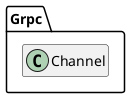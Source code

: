 @startuml
set namespaceSeparator \\
hide members
hide << alias >> circle

class Grpc\\Channel
@enduml
